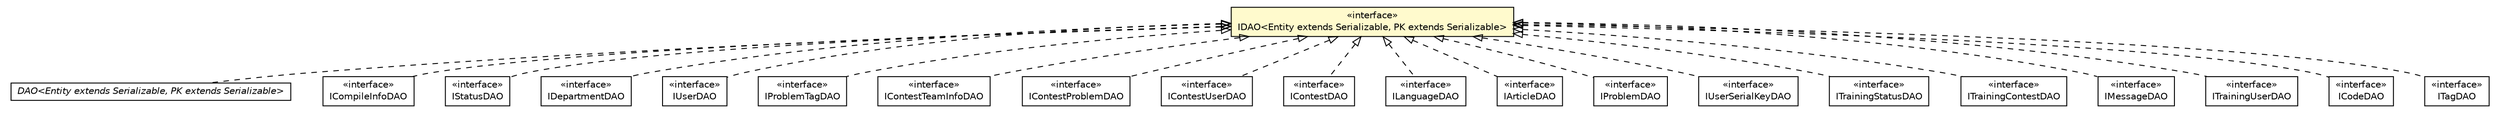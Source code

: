 #!/usr/local/bin/dot
#
# Class diagram 
# Generated by UMLGraph version 5.1 (http://www.umlgraph.org/)
#

digraph G {
	edge [fontname="Helvetica",fontsize=10,labelfontname="Helvetica",labelfontsize=10];
	node [fontname="Helvetica",fontsize=10,shape=plaintext];
	nodesep=0.25;
	ranksep=0.5;
	// cn.edu.uestc.acmicpc.db.dao.base.DAO<Entity extends java.io.Serializable, PK extends java.io.Serializable>
	c8002 [label=<<table title="cn.edu.uestc.acmicpc.db.dao.base.DAO" border="0" cellborder="1" cellspacing="0" cellpadding="2" port="p" href="../base/DAO.html">
		<tr><td><table border="0" cellspacing="0" cellpadding="1">
<tr><td align="center" balign="center"><font face="Helvetica-Oblique"> DAO&lt;Entity extends Serializable, PK extends Serializable&gt; </font></td></tr>
		</table></td></tr>
		</table>>, fontname="Helvetica", fontcolor="black", fontsize=10.0];
	// cn.edu.uestc.acmicpc.db.dao.iface.ICompileInfoDAO
	c8004 [label=<<table title="cn.edu.uestc.acmicpc.db.dao.iface.ICompileInfoDAO" border="0" cellborder="1" cellspacing="0" cellpadding="2" port="p" href="./ICompileInfoDAO.html">
		<tr><td><table border="0" cellspacing="0" cellpadding="1">
<tr><td align="center" balign="center"> &#171;interface&#187; </td></tr>
<tr><td align="center" balign="center"> ICompileInfoDAO </td></tr>
		</table></td></tr>
		</table>>, fontname="Helvetica", fontcolor="black", fontsize=10.0];
	// cn.edu.uestc.acmicpc.db.dao.iface.IStatusDAO
	c8005 [label=<<table title="cn.edu.uestc.acmicpc.db.dao.iface.IStatusDAO" border="0" cellborder="1" cellspacing="0" cellpadding="2" port="p" href="./IStatusDAO.html">
		<tr><td><table border="0" cellspacing="0" cellpadding="1">
<tr><td align="center" balign="center"> &#171;interface&#187; </td></tr>
<tr><td align="center" balign="center"> IStatusDAO </td></tr>
		</table></td></tr>
		</table>>, fontname="Helvetica", fontcolor="black", fontsize=10.0];
	// cn.edu.uestc.acmicpc.db.dao.iface.IDepartmentDAO
	c8006 [label=<<table title="cn.edu.uestc.acmicpc.db.dao.iface.IDepartmentDAO" border="0" cellborder="1" cellspacing="0" cellpadding="2" port="p" href="./IDepartmentDAO.html">
		<tr><td><table border="0" cellspacing="0" cellpadding="1">
<tr><td align="center" balign="center"> &#171;interface&#187; </td></tr>
<tr><td align="center" balign="center"> IDepartmentDAO </td></tr>
		</table></td></tr>
		</table>>, fontname="Helvetica", fontcolor="black", fontsize=10.0];
	// cn.edu.uestc.acmicpc.db.dao.iface.IUserDAO
	c8007 [label=<<table title="cn.edu.uestc.acmicpc.db.dao.iface.IUserDAO" border="0" cellborder="1" cellspacing="0" cellpadding="2" port="p" href="./IUserDAO.html">
		<tr><td><table border="0" cellspacing="0" cellpadding="1">
<tr><td align="center" balign="center"> &#171;interface&#187; </td></tr>
<tr><td align="center" balign="center"> IUserDAO </td></tr>
		</table></td></tr>
		</table>>, fontname="Helvetica", fontcolor="black", fontsize=10.0];
	// cn.edu.uestc.acmicpc.db.dao.iface.IProblemTagDAO
	c8008 [label=<<table title="cn.edu.uestc.acmicpc.db.dao.iface.IProblemTagDAO" border="0" cellborder="1" cellspacing="0" cellpadding="2" port="p" href="./IProblemTagDAO.html">
		<tr><td><table border="0" cellspacing="0" cellpadding="1">
<tr><td align="center" balign="center"> &#171;interface&#187; </td></tr>
<tr><td align="center" balign="center"> IProblemTagDAO </td></tr>
		</table></td></tr>
		</table>>, fontname="Helvetica", fontcolor="black", fontsize=10.0];
	// cn.edu.uestc.acmicpc.db.dao.iface.IContestTeamInfoDAO
	c8009 [label=<<table title="cn.edu.uestc.acmicpc.db.dao.iface.IContestTeamInfoDAO" border="0" cellborder="1" cellspacing="0" cellpadding="2" port="p" href="./IContestTeamInfoDAO.html">
		<tr><td><table border="0" cellspacing="0" cellpadding="1">
<tr><td align="center" balign="center"> &#171;interface&#187; </td></tr>
<tr><td align="center" balign="center"> IContestTeamInfoDAO </td></tr>
		</table></td></tr>
		</table>>, fontname="Helvetica", fontcolor="black", fontsize=10.0];
	// cn.edu.uestc.acmicpc.db.dao.iface.IContestProblemDAO
	c8010 [label=<<table title="cn.edu.uestc.acmicpc.db.dao.iface.IContestProblemDAO" border="0" cellborder="1" cellspacing="0" cellpadding="2" port="p" href="./IContestProblemDAO.html">
		<tr><td><table border="0" cellspacing="0" cellpadding="1">
<tr><td align="center" balign="center"> &#171;interface&#187; </td></tr>
<tr><td align="center" balign="center"> IContestProblemDAO </td></tr>
		</table></td></tr>
		</table>>, fontname="Helvetica", fontcolor="black", fontsize=10.0];
	// cn.edu.uestc.acmicpc.db.dao.iface.IContestUserDAO
	c8011 [label=<<table title="cn.edu.uestc.acmicpc.db.dao.iface.IContestUserDAO" border="0" cellborder="1" cellspacing="0" cellpadding="2" port="p" href="./IContestUserDAO.html">
		<tr><td><table border="0" cellspacing="0" cellpadding="1">
<tr><td align="center" balign="center"> &#171;interface&#187; </td></tr>
<tr><td align="center" balign="center"> IContestUserDAO </td></tr>
		</table></td></tr>
		</table>>, fontname="Helvetica", fontcolor="black", fontsize=10.0];
	// cn.edu.uestc.acmicpc.db.dao.iface.IContestDAO
	c8012 [label=<<table title="cn.edu.uestc.acmicpc.db.dao.iface.IContestDAO" border="0" cellborder="1" cellspacing="0" cellpadding="2" port="p" href="./IContestDAO.html">
		<tr><td><table border="0" cellspacing="0" cellpadding="1">
<tr><td align="center" balign="center"> &#171;interface&#187; </td></tr>
<tr><td align="center" balign="center"> IContestDAO </td></tr>
		</table></td></tr>
		</table>>, fontname="Helvetica", fontcolor="black", fontsize=10.0];
	// cn.edu.uestc.acmicpc.db.dao.iface.ILanguageDAO
	c8013 [label=<<table title="cn.edu.uestc.acmicpc.db.dao.iface.ILanguageDAO" border="0" cellborder="1" cellspacing="0" cellpadding="2" port="p" href="./ILanguageDAO.html">
		<tr><td><table border="0" cellspacing="0" cellpadding="1">
<tr><td align="center" balign="center"> &#171;interface&#187; </td></tr>
<tr><td align="center" balign="center"> ILanguageDAO </td></tr>
		</table></td></tr>
		</table>>, fontname="Helvetica", fontcolor="black", fontsize=10.0];
	// cn.edu.uestc.acmicpc.db.dao.iface.IArticleDAO
	c8014 [label=<<table title="cn.edu.uestc.acmicpc.db.dao.iface.IArticleDAO" border="0" cellborder="1" cellspacing="0" cellpadding="2" port="p" href="./IArticleDAO.html">
		<tr><td><table border="0" cellspacing="0" cellpadding="1">
<tr><td align="center" balign="center"> &#171;interface&#187; </td></tr>
<tr><td align="center" balign="center"> IArticleDAO </td></tr>
		</table></td></tr>
		</table>>, fontname="Helvetica", fontcolor="black", fontsize=10.0];
	// cn.edu.uestc.acmicpc.db.dao.iface.IProblemDAO
	c8015 [label=<<table title="cn.edu.uestc.acmicpc.db.dao.iface.IProblemDAO" border="0" cellborder="1" cellspacing="0" cellpadding="2" port="p" href="./IProblemDAO.html">
		<tr><td><table border="0" cellspacing="0" cellpadding="1">
<tr><td align="center" balign="center"> &#171;interface&#187; </td></tr>
<tr><td align="center" balign="center"> IProblemDAO </td></tr>
		</table></td></tr>
		</table>>, fontname="Helvetica", fontcolor="black", fontsize=10.0];
	// cn.edu.uestc.acmicpc.db.dao.iface.IUserSerialKeyDAO
	c8016 [label=<<table title="cn.edu.uestc.acmicpc.db.dao.iface.IUserSerialKeyDAO" border="0" cellborder="1" cellspacing="0" cellpadding="2" port="p" href="./IUserSerialKeyDAO.html">
		<tr><td><table border="0" cellspacing="0" cellpadding="1">
<tr><td align="center" balign="center"> &#171;interface&#187; </td></tr>
<tr><td align="center" balign="center"> IUserSerialKeyDAO </td></tr>
		</table></td></tr>
		</table>>, fontname="Helvetica", fontcolor="black", fontsize=10.0];
	// cn.edu.uestc.acmicpc.db.dao.iface.ITrainingStatusDAO
	c8017 [label=<<table title="cn.edu.uestc.acmicpc.db.dao.iface.ITrainingStatusDAO" border="0" cellborder="1" cellspacing="0" cellpadding="2" port="p" href="./ITrainingStatusDAO.html">
		<tr><td><table border="0" cellspacing="0" cellpadding="1">
<tr><td align="center" balign="center"> &#171;interface&#187; </td></tr>
<tr><td align="center" balign="center"> ITrainingStatusDAO </td></tr>
		</table></td></tr>
		</table>>, fontname="Helvetica", fontcolor="black", fontsize=10.0];
	// cn.edu.uestc.acmicpc.db.dao.iface.ITrainingContestDAO
	c8018 [label=<<table title="cn.edu.uestc.acmicpc.db.dao.iface.ITrainingContestDAO" border="0" cellborder="1" cellspacing="0" cellpadding="2" port="p" href="./ITrainingContestDAO.html">
		<tr><td><table border="0" cellspacing="0" cellpadding="1">
<tr><td align="center" balign="center"> &#171;interface&#187; </td></tr>
<tr><td align="center" balign="center"> ITrainingContestDAO </td></tr>
		</table></td></tr>
		</table>>, fontname="Helvetica", fontcolor="black", fontsize=10.0];
	// cn.edu.uestc.acmicpc.db.dao.iface.IMessageDAO
	c8019 [label=<<table title="cn.edu.uestc.acmicpc.db.dao.iface.IMessageDAO" border="0" cellborder="1" cellspacing="0" cellpadding="2" port="p" href="./IMessageDAO.html">
		<tr><td><table border="0" cellspacing="0" cellpadding="1">
<tr><td align="center" balign="center"> &#171;interface&#187; </td></tr>
<tr><td align="center" balign="center"> IMessageDAO </td></tr>
		</table></td></tr>
		</table>>, fontname="Helvetica", fontcolor="black", fontsize=10.0];
	// cn.edu.uestc.acmicpc.db.dao.iface.ITrainingUserDAO
	c8020 [label=<<table title="cn.edu.uestc.acmicpc.db.dao.iface.ITrainingUserDAO" border="0" cellborder="1" cellspacing="0" cellpadding="2" port="p" href="./ITrainingUserDAO.html">
		<tr><td><table border="0" cellspacing="0" cellpadding="1">
<tr><td align="center" balign="center"> &#171;interface&#187; </td></tr>
<tr><td align="center" balign="center"> ITrainingUserDAO </td></tr>
		</table></td></tr>
		</table>>, fontname="Helvetica", fontcolor="black", fontsize=10.0];
	// cn.edu.uestc.acmicpc.db.dao.iface.ICodeDAO
	c8021 [label=<<table title="cn.edu.uestc.acmicpc.db.dao.iface.ICodeDAO" border="0" cellborder="1" cellspacing="0" cellpadding="2" port="p" href="./ICodeDAO.html">
		<tr><td><table border="0" cellspacing="0" cellpadding="1">
<tr><td align="center" balign="center"> &#171;interface&#187; </td></tr>
<tr><td align="center" balign="center"> ICodeDAO </td></tr>
		</table></td></tr>
		</table>>, fontname="Helvetica", fontcolor="black", fontsize=10.0];
	// cn.edu.uestc.acmicpc.db.dao.iface.ITagDAO
	c8022 [label=<<table title="cn.edu.uestc.acmicpc.db.dao.iface.ITagDAO" border="0" cellborder="1" cellspacing="0" cellpadding="2" port="p" href="./ITagDAO.html">
		<tr><td><table border="0" cellspacing="0" cellpadding="1">
<tr><td align="center" balign="center"> &#171;interface&#187; </td></tr>
<tr><td align="center" balign="center"> ITagDAO </td></tr>
		</table></td></tr>
		</table>>, fontname="Helvetica", fontcolor="black", fontsize=10.0];
	// cn.edu.uestc.acmicpc.db.dao.iface.IDAO<Entity extends java.io.Serializable, PK extends java.io.Serializable>
	c8023 [label=<<table title="cn.edu.uestc.acmicpc.db.dao.iface.IDAO" border="0" cellborder="1" cellspacing="0" cellpadding="2" port="p" bgcolor="lemonChiffon" href="./IDAO.html">
		<tr><td><table border="0" cellspacing="0" cellpadding="1">
<tr><td align="center" balign="center"> &#171;interface&#187; </td></tr>
<tr><td align="center" balign="center"> IDAO&lt;Entity extends Serializable, PK extends Serializable&gt; </td></tr>
		</table></td></tr>
		</table>>, fontname="Helvetica", fontcolor="black", fontsize=10.0];
	//cn.edu.uestc.acmicpc.db.dao.base.DAO<Entity extends java.io.Serializable, PK extends java.io.Serializable> implements cn.edu.uestc.acmicpc.db.dao.iface.IDAO<Entity extends java.io.Serializable, PK extends java.io.Serializable>
	c8023:p -> c8002:p [dir=back,arrowtail=empty,style=dashed];
	//cn.edu.uestc.acmicpc.db.dao.iface.ICompileInfoDAO implements cn.edu.uestc.acmicpc.db.dao.iface.IDAO<Entity extends java.io.Serializable, PK extends java.io.Serializable>
	c8023:p -> c8004:p [dir=back,arrowtail=empty,style=dashed];
	//cn.edu.uestc.acmicpc.db.dao.iface.IStatusDAO implements cn.edu.uestc.acmicpc.db.dao.iface.IDAO<Entity extends java.io.Serializable, PK extends java.io.Serializable>
	c8023:p -> c8005:p [dir=back,arrowtail=empty,style=dashed];
	//cn.edu.uestc.acmicpc.db.dao.iface.IDepartmentDAO implements cn.edu.uestc.acmicpc.db.dao.iface.IDAO<Entity extends java.io.Serializable, PK extends java.io.Serializable>
	c8023:p -> c8006:p [dir=back,arrowtail=empty,style=dashed];
	//cn.edu.uestc.acmicpc.db.dao.iface.IUserDAO implements cn.edu.uestc.acmicpc.db.dao.iface.IDAO<Entity extends java.io.Serializable, PK extends java.io.Serializable>
	c8023:p -> c8007:p [dir=back,arrowtail=empty,style=dashed];
	//cn.edu.uestc.acmicpc.db.dao.iface.IProblemTagDAO implements cn.edu.uestc.acmicpc.db.dao.iface.IDAO<Entity extends java.io.Serializable, PK extends java.io.Serializable>
	c8023:p -> c8008:p [dir=back,arrowtail=empty,style=dashed];
	//cn.edu.uestc.acmicpc.db.dao.iface.IContestTeamInfoDAO implements cn.edu.uestc.acmicpc.db.dao.iface.IDAO<Entity extends java.io.Serializable, PK extends java.io.Serializable>
	c8023:p -> c8009:p [dir=back,arrowtail=empty,style=dashed];
	//cn.edu.uestc.acmicpc.db.dao.iface.IContestProblemDAO implements cn.edu.uestc.acmicpc.db.dao.iface.IDAO<Entity extends java.io.Serializable, PK extends java.io.Serializable>
	c8023:p -> c8010:p [dir=back,arrowtail=empty,style=dashed];
	//cn.edu.uestc.acmicpc.db.dao.iface.IContestUserDAO implements cn.edu.uestc.acmicpc.db.dao.iface.IDAO<Entity extends java.io.Serializable, PK extends java.io.Serializable>
	c8023:p -> c8011:p [dir=back,arrowtail=empty,style=dashed];
	//cn.edu.uestc.acmicpc.db.dao.iface.IContestDAO implements cn.edu.uestc.acmicpc.db.dao.iface.IDAO<Entity extends java.io.Serializable, PK extends java.io.Serializable>
	c8023:p -> c8012:p [dir=back,arrowtail=empty,style=dashed];
	//cn.edu.uestc.acmicpc.db.dao.iface.ILanguageDAO implements cn.edu.uestc.acmicpc.db.dao.iface.IDAO<Entity extends java.io.Serializable, PK extends java.io.Serializable>
	c8023:p -> c8013:p [dir=back,arrowtail=empty,style=dashed];
	//cn.edu.uestc.acmicpc.db.dao.iface.IArticleDAO implements cn.edu.uestc.acmicpc.db.dao.iface.IDAO<Entity extends java.io.Serializable, PK extends java.io.Serializable>
	c8023:p -> c8014:p [dir=back,arrowtail=empty,style=dashed];
	//cn.edu.uestc.acmicpc.db.dao.iface.IProblemDAO implements cn.edu.uestc.acmicpc.db.dao.iface.IDAO<Entity extends java.io.Serializable, PK extends java.io.Serializable>
	c8023:p -> c8015:p [dir=back,arrowtail=empty,style=dashed];
	//cn.edu.uestc.acmicpc.db.dao.iface.IUserSerialKeyDAO implements cn.edu.uestc.acmicpc.db.dao.iface.IDAO<Entity extends java.io.Serializable, PK extends java.io.Serializable>
	c8023:p -> c8016:p [dir=back,arrowtail=empty,style=dashed];
	//cn.edu.uestc.acmicpc.db.dao.iface.ITrainingStatusDAO implements cn.edu.uestc.acmicpc.db.dao.iface.IDAO<Entity extends java.io.Serializable, PK extends java.io.Serializable>
	c8023:p -> c8017:p [dir=back,arrowtail=empty,style=dashed];
	//cn.edu.uestc.acmicpc.db.dao.iface.ITrainingContestDAO implements cn.edu.uestc.acmicpc.db.dao.iface.IDAO<Entity extends java.io.Serializable, PK extends java.io.Serializable>
	c8023:p -> c8018:p [dir=back,arrowtail=empty,style=dashed];
	//cn.edu.uestc.acmicpc.db.dao.iface.IMessageDAO implements cn.edu.uestc.acmicpc.db.dao.iface.IDAO<Entity extends java.io.Serializable, PK extends java.io.Serializable>
	c8023:p -> c8019:p [dir=back,arrowtail=empty,style=dashed];
	//cn.edu.uestc.acmicpc.db.dao.iface.ITrainingUserDAO implements cn.edu.uestc.acmicpc.db.dao.iface.IDAO<Entity extends java.io.Serializable, PK extends java.io.Serializable>
	c8023:p -> c8020:p [dir=back,arrowtail=empty,style=dashed];
	//cn.edu.uestc.acmicpc.db.dao.iface.ICodeDAO implements cn.edu.uestc.acmicpc.db.dao.iface.IDAO<Entity extends java.io.Serializable, PK extends java.io.Serializable>
	c8023:p -> c8021:p [dir=back,arrowtail=empty,style=dashed];
	//cn.edu.uestc.acmicpc.db.dao.iface.ITagDAO implements cn.edu.uestc.acmicpc.db.dao.iface.IDAO<Entity extends java.io.Serializable, PK extends java.io.Serializable>
	c8023:p -> c8022:p [dir=back,arrowtail=empty,style=dashed];
}

